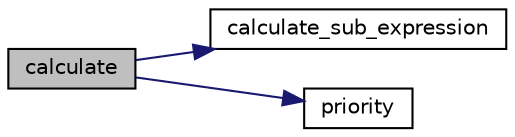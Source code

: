 digraph "calculate"
{
 // LATEX_PDF_SIZE
  edge [fontname="Helvetica",fontsize="10",labelfontname="Helvetica",labelfontsize="10"];
  node [fontname="Helvetica",fontsize="10",shape=record];
  rankdir="LR";
  Node1 [label="calculate",height=0.2,width=0.4,color="black", fillcolor="grey75", style="filled", fontcolor="black",tooltip="Обчислює результат арифметичного виразу"];
  Node1 -> Node2 [color="midnightblue",fontsize="10",style="solid",fontname="Helvetica"];
  Node2 [label="calculate_sub_expression",height=0.2,width=0.4,color="black", fillcolor="white", style="filled",URL="$lib_8h.html#a330c41e9542725ff307871c99e3362b4",tooltip="Обчислює результат виразу, що складається з двох чисел та оператора"];
  Node1 -> Node3 [color="midnightblue",fontsize="10",style="solid",fontname="Helvetica"];
  Node3 [label="priority",height=0.2,width=0.4,color="black", fillcolor="white", style="filled",URL="$lib_8h.html#a926b64b87b4b9da476d07faecbf12b21",tooltip="Визначення приорітета для математичних знаків"];
}
